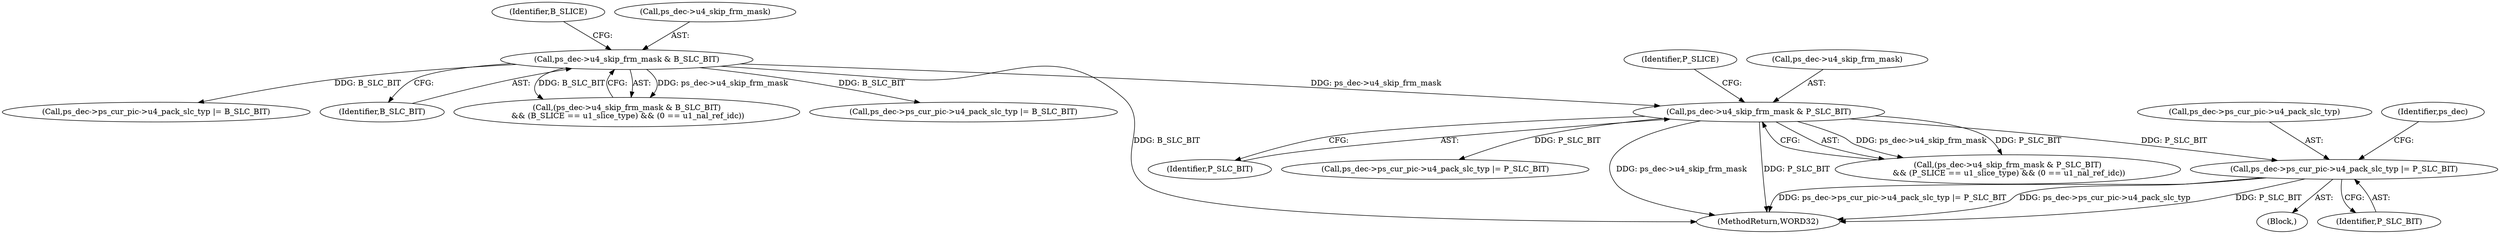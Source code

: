 digraph "0_Android_6c327afb263837bc90760c55c6605b26161a4eb9_0@pointer" {
"1001862" [label="(Call,ps_dec->ps_cur_pic->u4_pack_slc_typ |= P_SLC_BIT)"];
"1001830" [label="(Call,ps_dec->u4_skip_frm_mask & P_SLC_BIT)"];
"1001815" [label="(Call,ps_dec->u4_skip_frm_mask & B_SLC_BIT)"];
"1001862" [label="(Call,ps_dec->ps_cur_pic->u4_pack_slc_typ |= P_SLC_BIT)"];
"1001829" [label="(Call,(ps_dec->u4_skip_frm_mask & P_SLC_BIT)\n && (P_SLICE == u1_slice_type) && (0 == u1_nal_ref_idc))"];
"1001814" [label="(Call,(ps_dec->u4_skip_frm_mask & B_SLC_BIT)\n && (B_SLICE == u1_slice_type) && (0 == u1_nal_ref_idc))"];
"1001834" [label="(Identifier,P_SLC_BIT)"];
"1001863" [label="(Call,ps_dec->ps_cur_pic->u4_pack_slc_typ)"];
"1001837" [label="(Identifier,P_SLICE)"];
"1001845" [label="(Call,ps_dec->ps_cur_pic->u4_pack_slc_typ |= B_SLC_BIT)"];
"1001822" [label="(Identifier,B_SLICE)"];
"1001831" [label="(Call,ps_dec->u4_skip_frm_mask)"];
"1001861" [label="(Block,)"];
"1001815" [label="(Call,ps_dec->u4_skip_frm_mask & B_SLC_BIT)"];
"1001819" [label="(Identifier,B_SLC_BIT)"];
"1001868" [label="(Identifier,P_SLC_BIT)"];
"1001816" [label="(Call,ps_dec->u4_skip_frm_mask)"];
"1001830" [label="(Call,ps_dec->u4_skip_frm_mask & P_SLC_BIT)"];
"1001871" [label="(Identifier,ps_dec)"];
"1002447" [label="(Call,ps_dec->ps_cur_pic->u4_pack_slc_typ |= P_SLC_BIT)"];
"1002481" [label="(Call,ps_dec->ps_cur_pic->u4_pack_slc_typ |= B_SLC_BIT)"];
"1002606" [label="(MethodReturn,WORD32)"];
"1001862" -> "1001861"  [label="AST: "];
"1001862" -> "1001868"  [label="CFG: "];
"1001863" -> "1001862"  [label="AST: "];
"1001868" -> "1001862"  [label="AST: "];
"1001871" -> "1001862"  [label="CFG: "];
"1001862" -> "1002606"  [label="DDG: ps_dec->ps_cur_pic->u4_pack_slc_typ |= P_SLC_BIT"];
"1001862" -> "1002606"  [label="DDG: ps_dec->ps_cur_pic->u4_pack_slc_typ"];
"1001862" -> "1002606"  [label="DDG: P_SLC_BIT"];
"1001830" -> "1001862"  [label="DDG: P_SLC_BIT"];
"1001830" -> "1001829"  [label="AST: "];
"1001830" -> "1001834"  [label="CFG: "];
"1001831" -> "1001830"  [label="AST: "];
"1001834" -> "1001830"  [label="AST: "];
"1001837" -> "1001830"  [label="CFG: "];
"1001829" -> "1001830"  [label="CFG: "];
"1001830" -> "1002606"  [label="DDG: ps_dec->u4_skip_frm_mask"];
"1001830" -> "1002606"  [label="DDG: P_SLC_BIT"];
"1001830" -> "1001829"  [label="DDG: ps_dec->u4_skip_frm_mask"];
"1001830" -> "1001829"  [label="DDG: P_SLC_BIT"];
"1001815" -> "1001830"  [label="DDG: ps_dec->u4_skip_frm_mask"];
"1001830" -> "1002447"  [label="DDG: P_SLC_BIT"];
"1001815" -> "1001814"  [label="AST: "];
"1001815" -> "1001819"  [label="CFG: "];
"1001816" -> "1001815"  [label="AST: "];
"1001819" -> "1001815"  [label="AST: "];
"1001822" -> "1001815"  [label="CFG: "];
"1001814" -> "1001815"  [label="CFG: "];
"1001815" -> "1002606"  [label="DDG: B_SLC_BIT"];
"1001815" -> "1001814"  [label="DDG: ps_dec->u4_skip_frm_mask"];
"1001815" -> "1001814"  [label="DDG: B_SLC_BIT"];
"1001815" -> "1001845"  [label="DDG: B_SLC_BIT"];
"1001815" -> "1002481"  [label="DDG: B_SLC_BIT"];
}

